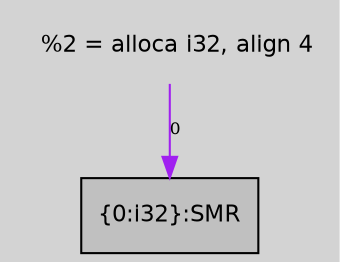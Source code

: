 digraph unnamed {
	graph [center=true, ratio=true, bgcolor=lightgray, fontname=Helvetica];
	node  [fontname=Helvetica, fontsize=11];

	Node0x7fffe2d95a00 [shape=record,fillcolor=gray, style=filled,label="{\{0:i32\}:SMR}"];
	Node0x7fffe2d80588 [shape=plaintext, label ="  %2 = alloca i32, align 4"];
	Node0x7fffe2d80588 -> Node0x7fffe2d95a00[arrowtail=tee,label="0",fontsize=8,color=purple];
}
